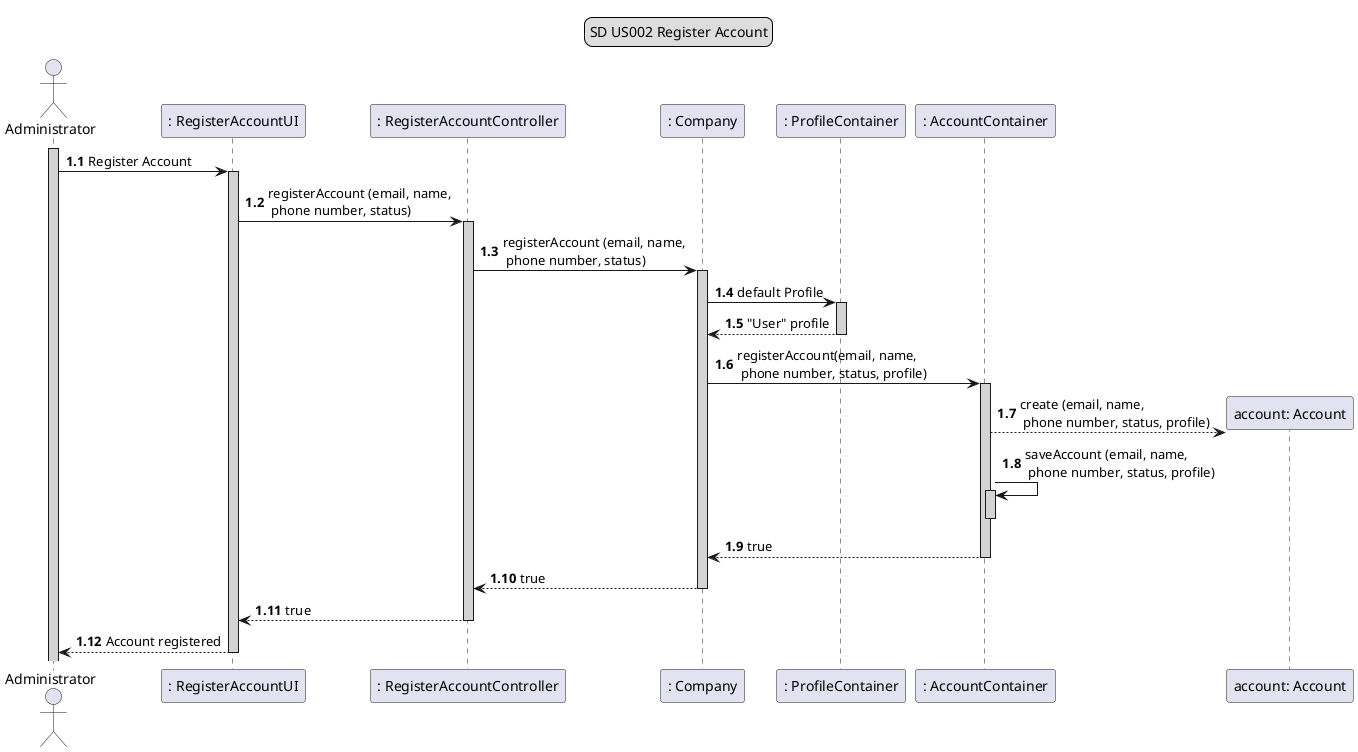 @startuml
'https://plantuml.com/sequence-diagram

legend top
SD US002 Register Account
end legend
autoactivate on
autonumber 1.1

actor Administrator as A
participant ": RegisterAccountUI" as B
participant ": RegisterAccountController" as C
participant ": Company" as D
participant ": ProfileContainer" as E
participant ": AccountContainer" as F

activate A #lightgrey
A -> B #lightgrey: Register Account

B -> C #lightgrey: registerAccount (email, name,\n phone number, status)
C -> D #lightgrey: registerAccount (email, name,\n phone number, status)
D->E #lightgrey: default Profile

E-->D: "User" profile

D-> F#lightgrey: registerAccount(email, name,\n phone number, status, profile)

F --> "account: Account" ** : create (email, name,\n phone number, status, profile)

F->F #lightgrey: saveAccount (email, name,\n phone number, status, profile)
deactivate


F --> D: true
D --> C: true

C-->B: true

B-->A: Account registered


@enduml